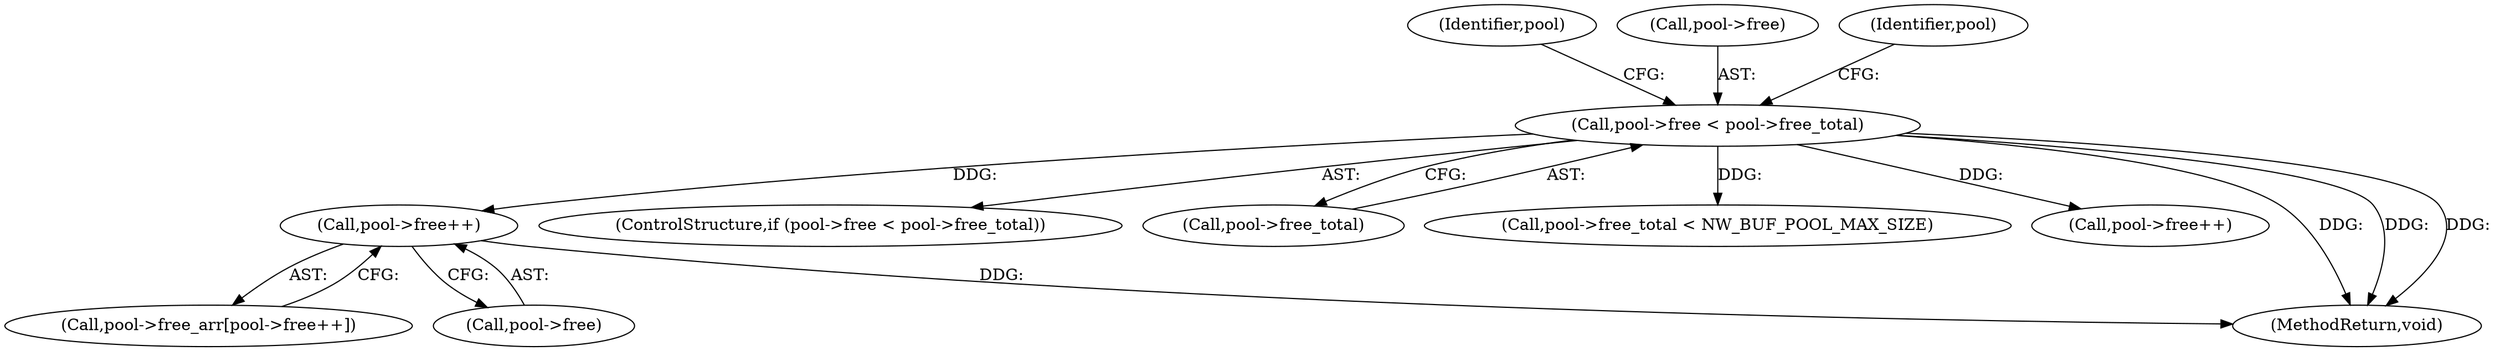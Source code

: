 digraph "0_viabtc_exchange_server_4a7c27bfe98f409623d4d857894d017ff0672cc9#diff-515c81af848352583bff286d6224875f@API" {
"1000168" [label="(Call,pool->free++)"];
"1000105" [label="(Call,pool->free < pool->free_total)"];
"1000104" [label="(ControlStructure,if (pool->free < pool->free_total))"];
"1000109" [label="(Call,pool->free_total)"];
"1000125" [label="(Call,pool->free_total < NW_BUF_POOL_MAX_SIZE)"];
"1000127" [label="(Identifier,pool)"];
"1000105" [label="(Call,pool->free < pool->free_total)"];
"1000168" [label="(Call,pool->free++)"];
"1000164" [label="(Call,pool->free_arr[pool->free++])"];
"1000106" [label="(Call,pool->free)"];
"1000118" [label="(Call,pool->free++)"];
"1000116" [label="(Identifier,pool)"];
"1000169" [label="(Call,pool->free)"];
"1000181" [label="(MethodReturn,void)"];
"1000168" -> "1000164"  [label="AST: "];
"1000168" -> "1000169"  [label="CFG: "];
"1000169" -> "1000168"  [label="AST: "];
"1000164" -> "1000168"  [label="CFG: "];
"1000168" -> "1000181"  [label="DDG: "];
"1000105" -> "1000168"  [label="DDG: "];
"1000105" -> "1000104"  [label="AST: "];
"1000105" -> "1000109"  [label="CFG: "];
"1000106" -> "1000105"  [label="AST: "];
"1000109" -> "1000105"  [label="AST: "];
"1000116" -> "1000105"  [label="CFG: "];
"1000127" -> "1000105"  [label="CFG: "];
"1000105" -> "1000181"  [label="DDG: "];
"1000105" -> "1000181"  [label="DDG: "];
"1000105" -> "1000181"  [label="DDG: "];
"1000105" -> "1000118"  [label="DDG: "];
"1000105" -> "1000125"  [label="DDG: "];
}
